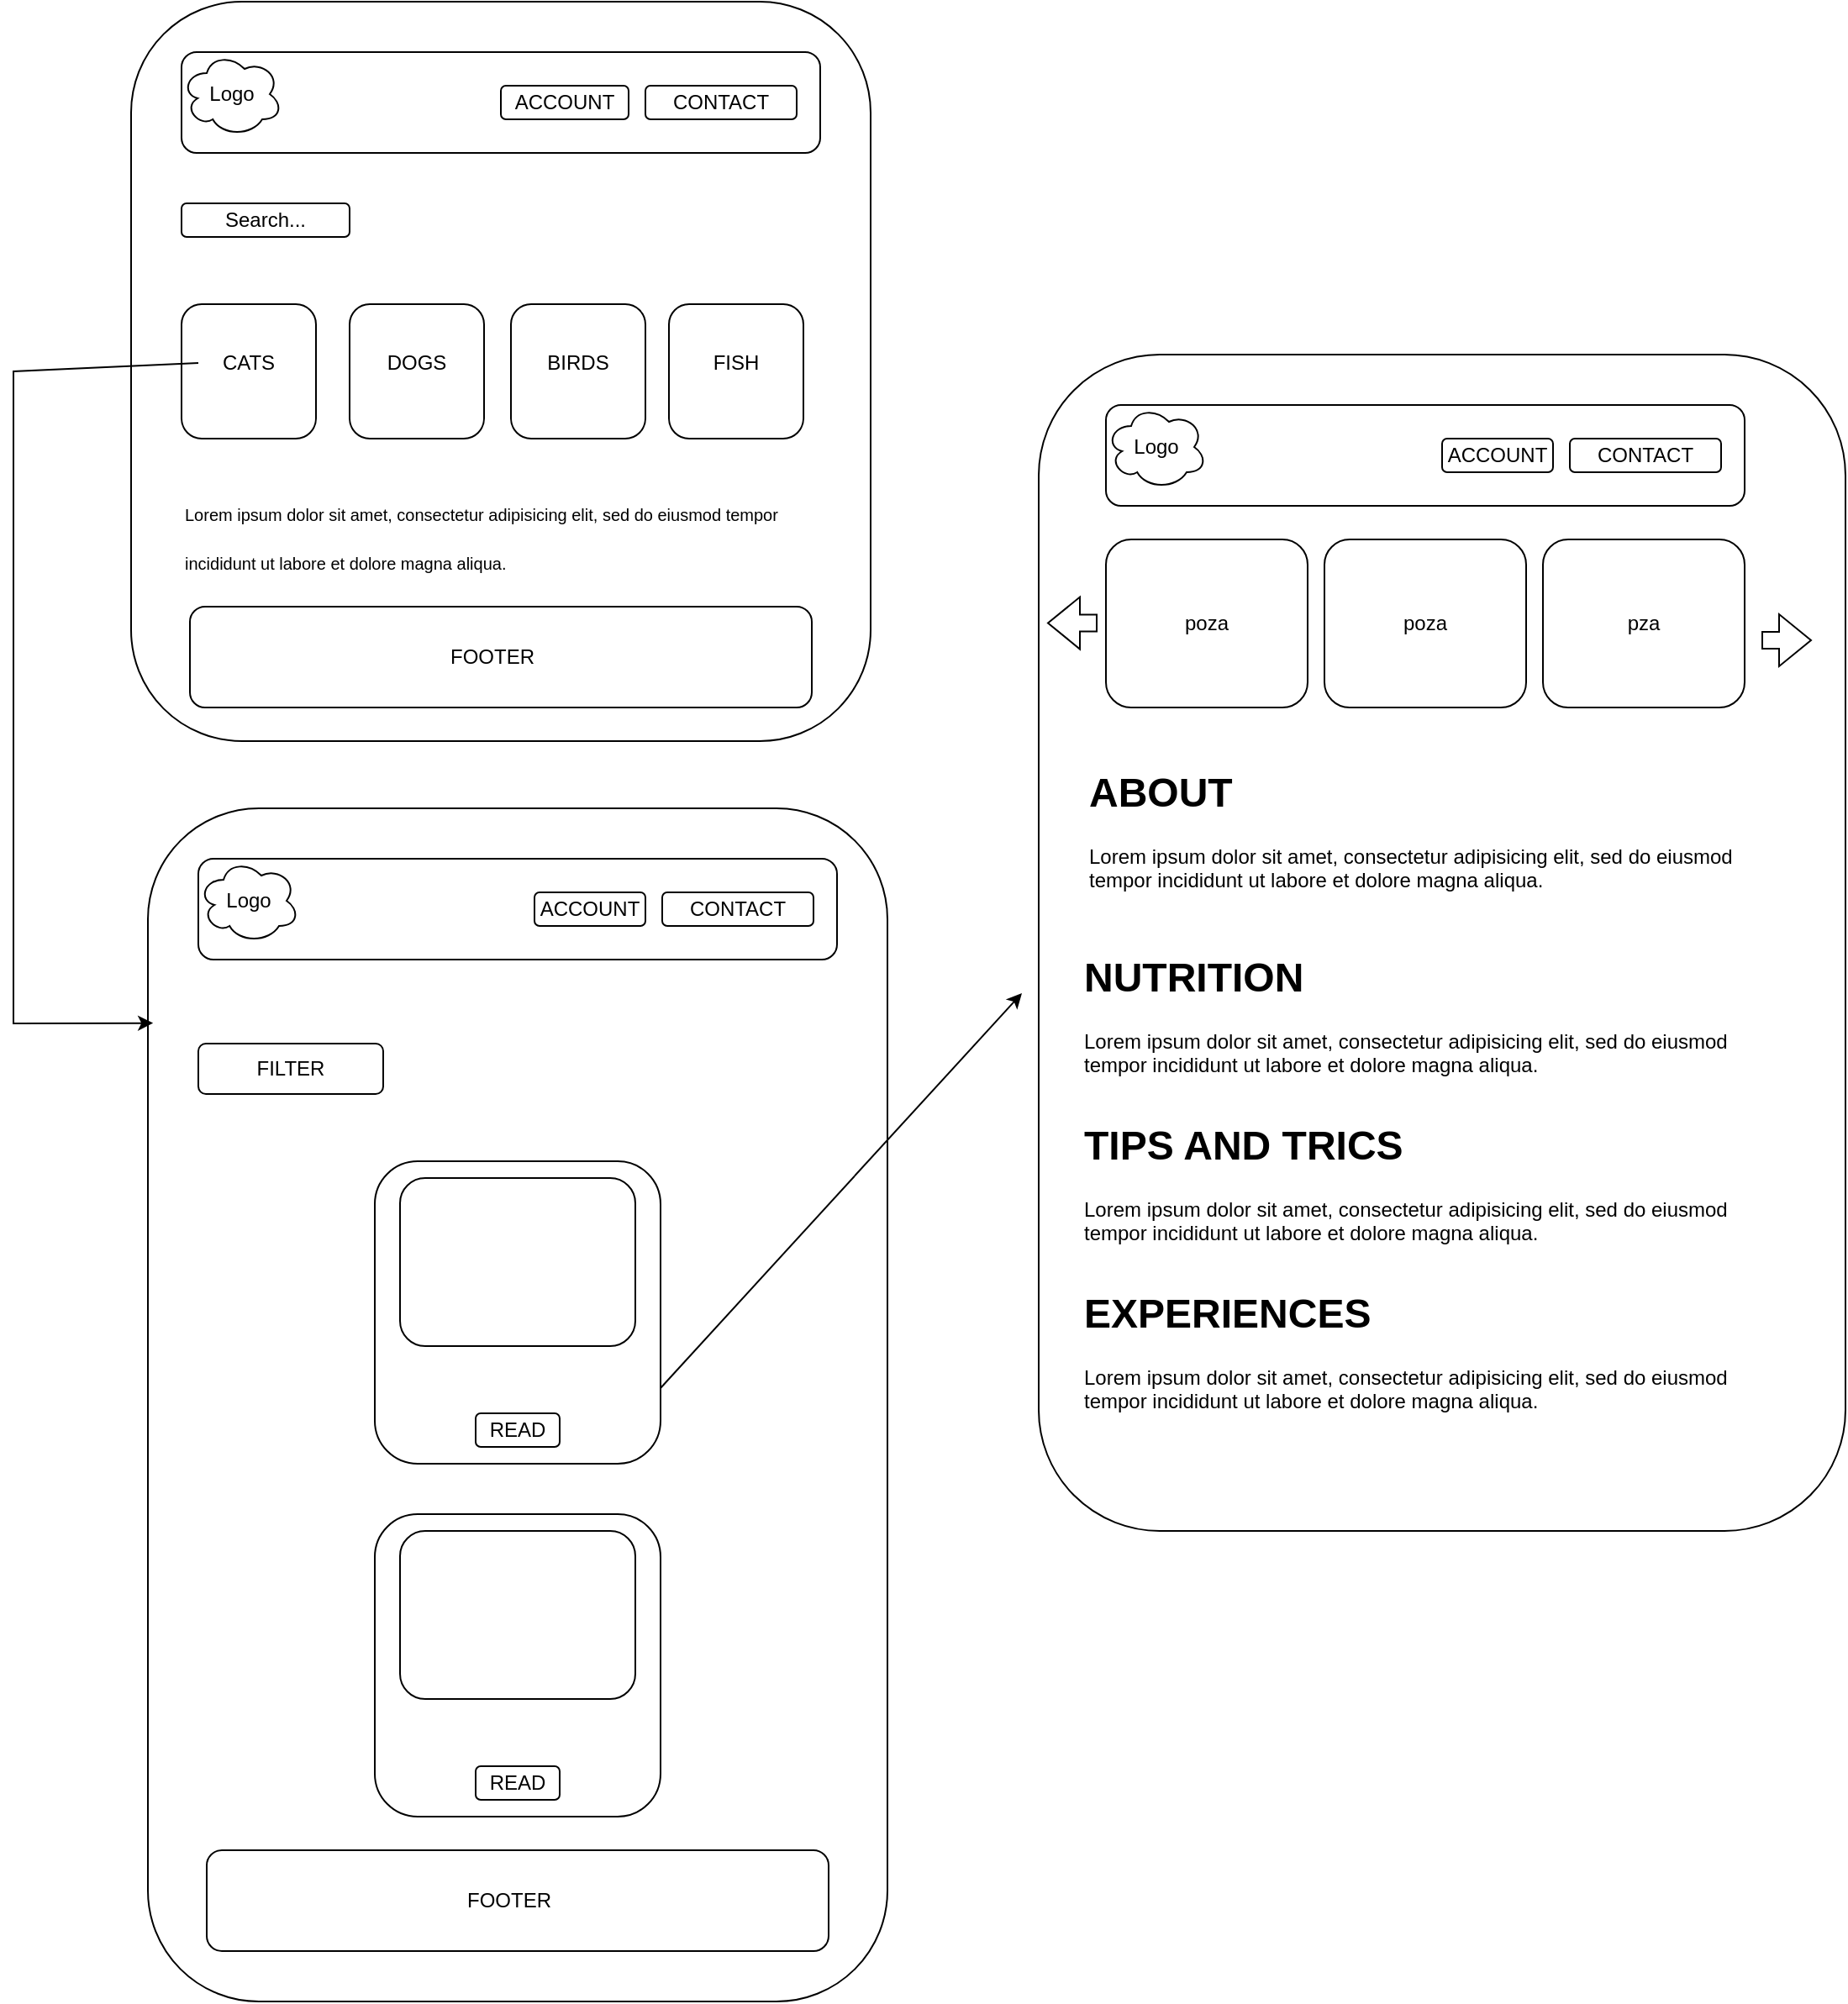 <mxfile version="24.7.7">
  <diagram name="Page-1" id="f-Kcw3CJOgVGYAPmyQqg">
    <mxGraphModel dx="1002" dy="625" grid="1" gridSize="10" guides="1" tooltips="1" connect="1" arrows="1" fold="1" page="1" pageScale="1" pageWidth="850" pageHeight="1100" math="0" shadow="0">
      <root>
        <mxCell id="0" />
        <mxCell id="1" parent="0" />
        <mxCell id="oqJIw9MSGDHWrKBW-5ny-1" value="" style="rounded=1;whiteSpace=wrap;html=1;" parent="1" vertex="1">
          <mxGeometry x="170" y="30" width="440" height="440" as="geometry" />
        </mxCell>
        <mxCell id="oqJIw9MSGDHWrKBW-5ny-2" value="" style="rounded=1;whiteSpace=wrap;html=1;" parent="1" vertex="1">
          <mxGeometry x="200" y="60" width="380" height="60" as="geometry" />
        </mxCell>
        <mxCell id="oqJIw9MSGDHWrKBW-5ny-7" value="CONTACT" style="rounded=1;whiteSpace=wrap;html=1;" parent="1" vertex="1">
          <mxGeometry x="476" y="80" width="90" height="20" as="geometry" />
        </mxCell>
        <mxCell id="oqJIw9MSGDHWrKBW-5ny-13" value="Logo" style="ellipse;shape=cloud;whiteSpace=wrap;html=1;" parent="1" vertex="1">
          <mxGeometry x="200" y="60" width="60" height="50" as="geometry" />
        </mxCell>
        <mxCell id="oqJIw9MSGDHWrKBW-5ny-14" value="ACCOUNT" style="rounded=1;whiteSpace=wrap;html=1;" parent="1" vertex="1">
          <mxGeometry x="390" y="80" width="76" height="20" as="geometry" />
        </mxCell>
        <mxCell id="oqJIw9MSGDHWrKBW-5ny-15" value="" style="group" parent="1" vertex="1" connectable="0">
          <mxGeometry x="200" y="210" width="370" height="80" as="geometry" />
        </mxCell>
        <mxCell id="oqJIw9MSGDHWrKBW-5ny-3" value="" style="rounded=1;whiteSpace=wrap;html=1;" parent="oqJIw9MSGDHWrKBW-5ny-15" vertex="1">
          <mxGeometry width="80" height="80" as="geometry" />
        </mxCell>
        <mxCell id="oqJIw9MSGDHWrKBW-5ny-4" value="" style="rounded=1;whiteSpace=wrap;html=1;" parent="oqJIw9MSGDHWrKBW-5ny-15" vertex="1">
          <mxGeometry x="100" width="80" height="80" as="geometry" />
        </mxCell>
        <mxCell id="oqJIw9MSGDHWrKBW-5ny-5" value="" style="rounded=1;whiteSpace=wrap;html=1;" parent="oqJIw9MSGDHWrKBW-5ny-15" vertex="1">
          <mxGeometry x="196" width="80" height="80" as="geometry" />
        </mxCell>
        <mxCell id="oqJIw9MSGDHWrKBW-5ny-6" value="" style="rounded=1;whiteSpace=wrap;html=1;" parent="oqJIw9MSGDHWrKBW-5ny-15" vertex="1">
          <mxGeometry x="290" width="80" height="80" as="geometry" />
        </mxCell>
        <mxCell id="oqJIw9MSGDHWrKBW-5ny-8" value="CATS" style="text;html=1;align=center;verticalAlign=middle;whiteSpace=wrap;rounded=0;" parent="oqJIw9MSGDHWrKBW-5ny-15" vertex="1">
          <mxGeometry x="10" y="20" width="60" height="30" as="geometry" />
        </mxCell>
        <mxCell id="oqJIw9MSGDHWrKBW-5ny-9" value="DOGS&lt;span style=&quot;color: rgba(0, 0, 0, 0); font-family: monospace; font-size: 0px; text-align: start; text-wrap: nowrap;&quot;&gt;%3CmxGraphModel%3E%3Croot%3E%3CmxCell%20id%3D%220%22%2F%3E%3CmxCell%20id%3D%221%22%20parent%3D%220%22%2F%3E%3CmxCell%20id%3D%222%22%20value%3D%22CATS%22%20style%3D%22text%3Bhtml%3D1%3Balign%3Dcenter%3BverticalAlign%3Dmiddle%3BwhiteSpace%3Dwrap%3Brounded%3D0%3B%22%20vertex%3D%221%22%20parent%3D%221%22%3E%3CmxGeometry%20x%3D%22210%22%20y%3D%22180%22%20width%3D%2260%22%20height%3D%2230%22%20as%3D%22geometry%22%2F%3E%3C%2FmxCell%3E%3C%2Froot%3E%3C%2FmxGraphModel%3E&lt;/span&gt;" style="text;html=1;align=center;verticalAlign=middle;whiteSpace=wrap;rounded=0;" parent="oqJIw9MSGDHWrKBW-5ny-15" vertex="1">
          <mxGeometry x="110" y="20" width="60" height="30" as="geometry" />
        </mxCell>
        <mxCell id="oqJIw9MSGDHWrKBW-5ny-10" value="BIRDS" style="text;html=1;align=center;verticalAlign=middle;whiteSpace=wrap;rounded=0;" parent="oqJIw9MSGDHWrKBW-5ny-15" vertex="1">
          <mxGeometry x="206" y="20" width="60" height="30" as="geometry" />
        </mxCell>
        <mxCell id="oqJIw9MSGDHWrKBW-5ny-11" value="FISH" style="text;html=1;align=center;verticalAlign=middle;whiteSpace=wrap;rounded=0;" parent="oqJIw9MSGDHWrKBW-5ny-15" vertex="1">
          <mxGeometry x="300" y="20" width="60" height="30" as="geometry" />
        </mxCell>
        <mxCell id="oqJIw9MSGDHWrKBW-5ny-16" value="Search..." style="rounded=1;whiteSpace=wrap;html=1;" parent="1" vertex="1">
          <mxGeometry x="200" y="150" width="100" height="20" as="geometry" />
        </mxCell>
        <mxCell id="oqJIw9MSGDHWrKBW-5ny-17" value="" style="rounded=1;whiteSpace=wrap;html=1;" parent="1" vertex="1">
          <mxGeometry x="180" y="510" width="440" height="710" as="geometry" />
        </mxCell>
        <mxCell id="oqJIw9MSGDHWrKBW-5ny-22" value="" style="rounded=1;whiteSpace=wrap;html=1;" parent="1" vertex="1">
          <mxGeometry x="315" y="720" width="170" height="180" as="geometry" />
        </mxCell>
        <mxCell id="oqJIw9MSGDHWrKBW-5ny-23" value="" style="rounded=1;whiteSpace=wrap;html=1;" parent="1" vertex="1">
          <mxGeometry x="315" y="930" width="170" height="180" as="geometry" />
        </mxCell>
        <mxCell id="oqJIw9MSGDHWrKBW-5ny-24" value="FILTER" style="rounded=1;whiteSpace=wrap;html=1;" parent="1" vertex="1">
          <mxGeometry x="210" y="650" width="110" height="30" as="geometry" />
        </mxCell>
        <mxCell id="oqJIw9MSGDHWrKBW-5ny-25" value="" style="rounded=1;whiteSpace=wrap;html=1;" parent="1" vertex="1">
          <mxGeometry x="330" y="730" width="140" height="100" as="geometry" />
        </mxCell>
        <mxCell id="oqJIw9MSGDHWrKBW-5ny-26" value="" style="rounded=1;whiteSpace=wrap;html=1;" parent="1" vertex="1">
          <mxGeometry x="330" y="940" width="140" height="100" as="geometry" />
        </mxCell>
        <mxCell id="oqJIw9MSGDHWrKBW-5ny-27" value="READ&lt;span style=&quot;color: rgba(0, 0, 0, 0); font-family: monospace; font-size: 0px; text-align: start; text-wrap: nowrap;&quot;&gt;%3CmxGraphModel%3E%3Croot%3E%3CmxCell%20id%3D%220%22%2F%3E%3CmxCell%20id%3D%221%22%20parent%3D%220%22%2F%3E%3CmxCell%20id%3D%222%22%20value%3D%22%22%20style%3D%22rounded%3D1%3BwhiteSpace%3Dwrap%3Bhtml%3D1%3B%22%20vertex%3D%221%22%20parent%3D%221%22%3E%3CmxGeometry%20x%3D%22330%22%20y%3D%22730%22%20width%3D%22140%22%20height%3D%22100%22%20as%3D%22geometry%22%2F%3E%3C%2FmxCell%3E%3C%2Froot%3E%3C%2FmxGraphModel%3E&lt;/span&gt;" style="rounded=1;whiteSpace=wrap;html=1;" parent="1" vertex="1">
          <mxGeometry x="375" y="870" width="50" height="20" as="geometry" />
        </mxCell>
        <mxCell id="oqJIw9MSGDHWrKBW-5ny-29" value="READ&lt;span style=&quot;color: rgba(0, 0, 0, 0); font-family: monospace; font-size: 0px; text-align: start; text-wrap: nowrap;&quot;&gt;%3CmxGraphModel%3E%3Croot%3E%3CmxCell%20id%3D%220%22%2F%3E%3CmxCell%20id%3D%221%22%20parent%3D%220%22%2F%3E%3CmxCell%20id%3D%222%22%20value%3D%22%22%20style%3D%22rounded%3D1%3BwhiteSpace%3Dwrap%3Bhtml%3D1%3B%22%20vertex%3D%221%22%20parent%3D%221%22%3E%3CmxGeometry%20x%3D%22330%22%20y%3D%22730%22%20width%3D%22140%22%20height%3D%22100%22%20as%3D%22geometry%22%2F%3E%3C%2FmxCell%3E%3C%2Froot%3E%3C%2FmxGraphModel%3E&lt;/span&gt;" style="rounded=1;whiteSpace=wrap;html=1;" parent="1" vertex="1">
          <mxGeometry x="375" y="1080" width="50" height="20" as="geometry" />
        </mxCell>
        <mxCell id="oqJIw9MSGDHWrKBW-5ny-30" value="" style="rounded=1;whiteSpace=wrap;html=1;" parent="1" vertex="1">
          <mxGeometry x="710" y="240" width="480" height="700" as="geometry" />
        </mxCell>
        <mxCell id="oqJIw9MSGDHWrKBW-5ny-34" value="" style="group" parent="1" vertex="1" connectable="0">
          <mxGeometry x="750" y="350" width="380" height="100" as="geometry" />
        </mxCell>
        <mxCell id="oqJIw9MSGDHWrKBW-5ny-31" value="poza" style="rounded=1;whiteSpace=wrap;html=1;" parent="oqJIw9MSGDHWrKBW-5ny-34" vertex="1">
          <mxGeometry width="120" height="100" as="geometry" />
        </mxCell>
        <mxCell id="oqJIw9MSGDHWrKBW-5ny-32" value="poza" style="rounded=1;whiteSpace=wrap;html=1;" parent="oqJIw9MSGDHWrKBW-5ny-34" vertex="1">
          <mxGeometry x="130" width="120" height="100" as="geometry" />
        </mxCell>
        <mxCell id="oqJIw9MSGDHWrKBW-5ny-33" value="pza" style="rounded=1;whiteSpace=wrap;html=1;" parent="oqJIw9MSGDHWrKBW-5ny-34" vertex="1">
          <mxGeometry x="260" width="120" height="100" as="geometry" />
        </mxCell>
        <mxCell id="oqJIw9MSGDHWrKBW-5ny-39" value="" style="group" parent="1" vertex="1" connectable="0">
          <mxGeometry x="210" y="540" width="380" height="60" as="geometry" />
        </mxCell>
        <mxCell id="oqJIw9MSGDHWrKBW-5ny-18" value="" style="rounded=1;whiteSpace=wrap;html=1;" parent="oqJIw9MSGDHWrKBW-5ny-39" vertex="1">
          <mxGeometry width="380" height="60" as="geometry" />
        </mxCell>
        <mxCell id="oqJIw9MSGDHWrKBW-5ny-19" value="CONTACT" style="rounded=1;whiteSpace=wrap;html=1;" parent="oqJIw9MSGDHWrKBW-5ny-39" vertex="1">
          <mxGeometry x="276" y="20" width="90" height="20" as="geometry" />
        </mxCell>
        <mxCell id="oqJIw9MSGDHWrKBW-5ny-20" value="Logo" style="ellipse;shape=cloud;whiteSpace=wrap;html=1;" parent="oqJIw9MSGDHWrKBW-5ny-39" vertex="1">
          <mxGeometry width="60" height="50" as="geometry" />
        </mxCell>
        <mxCell id="oqJIw9MSGDHWrKBW-5ny-21" value="ACCOUNT" style="rounded=1;whiteSpace=wrap;html=1;" parent="oqJIw9MSGDHWrKBW-5ny-39" vertex="1">
          <mxGeometry x="200" y="20" width="66" height="20" as="geometry" />
        </mxCell>
        <mxCell id="oqJIw9MSGDHWrKBW-5ny-40" value="" style="group" parent="1" vertex="1" connectable="0">
          <mxGeometry x="750" y="270" width="380" height="60" as="geometry" />
        </mxCell>
        <mxCell id="oqJIw9MSGDHWrKBW-5ny-41" value="" style="rounded=1;whiteSpace=wrap;html=1;" parent="oqJIw9MSGDHWrKBW-5ny-40" vertex="1">
          <mxGeometry width="380" height="60" as="geometry" />
        </mxCell>
        <mxCell id="oqJIw9MSGDHWrKBW-5ny-42" value="CONTACT" style="rounded=1;whiteSpace=wrap;html=1;" parent="oqJIw9MSGDHWrKBW-5ny-40" vertex="1">
          <mxGeometry x="276" y="20" width="90" height="20" as="geometry" />
        </mxCell>
        <mxCell id="oqJIw9MSGDHWrKBW-5ny-43" value="Logo" style="ellipse;shape=cloud;whiteSpace=wrap;html=1;" parent="oqJIw9MSGDHWrKBW-5ny-40" vertex="1">
          <mxGeometry width="60" height="50" as="geometry" />
        </mxCell>
        <mxCell id="oqJIw9MSGDHWrKBW-5ny-44" value="ACCOUNT" style="rounded=1;whiteSpace=wrap;html=1;" parent="oqJIw9MSGDHWrKBW-5ny-40" vertex="1">
          <mxGeometry x="200" y="20" width="66" height="20" as="geometry" />
        </mxCell>
        <mxCell id="oqJIw9MSGDHWrKBW-5ny-48" value="&lt;h1 style=&quot;margin-top: 0px;&quot;&gt;ABOUT&lt;/h1&gt;&lt;p&gt;Lorem ipsum dolor sit amet, consectetur adipisicing elit, sed do eiusmod tempor incididunt ut labore et dolore magna aliqua.&lt;/p&gt;" style="text;html=1;whiteSpace=wrap;overflow=hidden;rounded=0;" parent="1" vertex="1">
          <mxGeometry x="737.5" y="480" width="410" height="120" as="geometry" />
        </mxCell>
        <mxCell id="oqJIw9MSGDHWrKBW-5ny-49" value="&lt;h1 style=&quot;margin-top: 0px;&quot;&gt;NUTRITION&lt;/h1&gt;&lt;p&gt;Lorem ipsum dolor sit amet, consectetur adipisicing elit, sed do eiusmod tempor incididunt ut labore et dolore magna aliqua.&lt;/p&gt;" style="text;html=1;whiteSpace=wrap;overflow=hidden;rounded=0;" parent="1" vertex="1">
          <mxGeometry x="735" y="590" width="410" height="120" as="geometry" />
        </mxCell>
        <mxCell id="oqJIw9MSGDHWrKBW-5ny-50" value="&lt;h1 style=&quot;margin-top: 0px;&quot;&gt;TIPS AND TRICS&lt;/h1&gt;&lt;p&gt;Lorem ipsum dolor sit amet, consectetur adipisicing elit, sed do eiusmod tempor incididunt ut labore et dolore magna aliqua.&lt;/p&gt;" style="text;html=1;whiteSpace=wrap;overflow=hidden;rounded=0;" parent="1" vertex="1">
          <mxGeometry x="735" y="690" width="410" height="120" as="geometry" />
        </mxCell>
        <mxCell id="oqJIw9MSGDHWrKBW-5ny-51" value="&lt;h1 style=&quot;margin-top: 0px;&quot;&gt;EXPERIENCES&lt;/h1&gt;&lt;p&gt;Lorem ipsum dolor sit amet, consectetur adipisicing elit, sed do eiusmod tempor incididunt ut labore et dolore magna aliqua.&lt;/p&gt;" style="text;html=1;whiteSpace=wrap;overflow=hidden;rounded=0;" parent="1" vertex="1">
          <mxGeometry x="735" y="790" width="410" height="120" as="geometry" />
        </mxCell>
        <mxCell id="oqJIw9MSGDHWrKBW-5ny-53" value="" style="shape=flexArrow;endArrow=classic;html=1;rounded=0;" parent="1" edge="1">
          <mxGeometry width="50" height="50" relative="1" as="geometry">
            <mxPoint x="1140" y="410" as="sourcePoint" />
            <mxPoint x="1170" y="410" as="targetPoint" />
            <Array as="points">
              <mxPoint x="1170" y="410" />
            </Array>
          </mxGeometry>
        </mxCell>
        <mxCell id="oqJIw9MSGDHWrKBW-5ny-59" value="" style="shape=flexArrow;endArrow=classic;html=1;rounded=0;" parent="1" edge="1">
          <mxGeometry width="50" height="50" relative="1" as="geometry">
            <mxPoint x="745" y="399.76" as="sourcePoint" />
            <mxPoint x="715" y="399.76" as="targetPoint" />
          </mxGeometry>
        </mxCell>
        <mxCell id="oqJIw9MSGDHWrKBW-5ny-61" value="" style="rounded=1;whiteSpace=wrap;html=1;" parent="1" vertex="1">
          <mxGeometry x="205" y="390" width="370" height="60" as="geometry" />
        </mxCell>
        <mxCell id="oqJIw9MSGDHWrKBW-5ny-62" value="FOOTER" style="text;html=1;align=center;verticalAlign=middle;whiteSpace=wrap;rounded=0;" parent="1" vertex="1">
          <mxGeometry x="355" y="405" width="60" height="30" as="geometry" />
        </mxCell>
        <mxCell id="oqJIw9MSGDHWrKBW-5ny-63" value="" style="rounded=1;whiteSpace=wrap;html=1;" parent="1" vertex="1">
          <mxGeometry x="215" y="1130" width="370" height="60" as="geometry" />
        </mxCell>
        <mxCell id="oqJIw9MSGDHWrKBW-5ny-64" value="FOOTER" style="text;html=1;align=center;verticalAlign=middle;whiteSpace=wrap;rounded=0;" parent="1" vertex="1">
          <mxGeometry x="365" y="1145" width="60" height="30" as="geometry" />
        </mxCell>
        <mxCell id="oqJIw9MSGDHWrKBW-5ny-65" value="" style="endArrow=classic;html=1;rounded=0;exitX=1;exitY=0.75;exitDx=0;exitDy=0;" parent="1" source="oqJIw9MSGDHWrKBW-5ny-22" edge="1">
          <mxGeometry width="50" height="50" relative="1" as="geometry">
            <mxPoint x="660" y="690" as="sourcePoint" />
            <mxPoint x="700" y="620" as="targetPoint" />
          </mxGeometry>
        </mxCell>
        <mxCell id="oqJIw9MSGDHWrKBW-5ny-66" value="" style="endArrow=classic;html=1;rounded=0;entryX=0.007;entryY=0.18;entryDx=0;entryDy=0;entryPerimeter=0;exitX=0;exitY=0.5;exitDx=0;exitDy=0;" parent="1" source="oqJIw9MSGDHWrKBW-5ny-8" target="oqJIw9MSGDHWrKBW-5ny-17" edge="1">
          <mxGeometry width="50" height="50" relative="1" as="geometry">
            <mxPoint x="660" y="690" as="sourcePoint" />
            <mxPoint x="710" y="640" as="targetPoint" />
            <Array as="points">
              <mxPoint x="100" y="250" />
              <mxPoint x="100" y="638" />
            </Array>
          </mxGeometry>
        </mxCell>
        <mxCell id="on9NGuPoWswzfWJn70bJ-1" value="&lt;h1 style=&quot;margin-top: 0px;&quot;&gt;&lt;span style=&quot;background-color: initial; font-weight: normal;&quot;&gt;&lt;font style=&quot;font-size: 10px;&quot;&gt;Lorem ipsum dolor sit amet, consectetur adipisicing elit, sed do eiusmod tempor incididunt ut labore et dolore magna aliqua.&lt;/font&gt;&lt;/span&gt;&lt;br&gt;&lt;/h1&gt;" style="text;html=1;whiteSpace=wrap;overflow=hidden;rounded=0;" vertex="1" parent="1">
          <mxGeometry x="200" y="310" width="390" height="60" as="geometry" />
        </mxCell>
      </root>
    </mxGraphModel>
  </diagram>
</mxfile>
